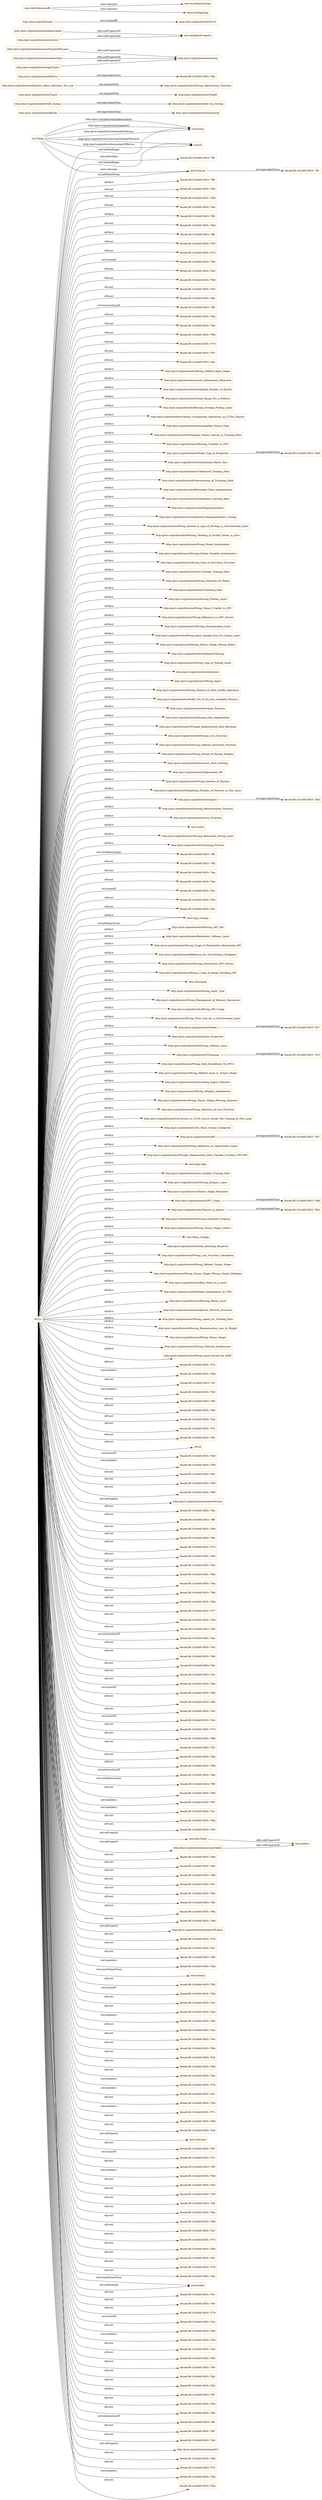 digraph ar2dtool_diagram { 
rankdir=LR;
size="1501"
node [shape = rectangle, color="orange"]; "http://purl.org/milto/onto/Wrong_Defined_Input_Shape" "http://purl.org/milto/onto/Layers_Dimensions_Mismatch" "http://purl.org/milto/onto/Suboptimal_Number_of_Epochs" "http://purl.org/milto/onto/Small_Range_For_a_Feature" "http://purl.org/milto/onto/Missing_Average_Pooling_Layer" "http://purl.org/milto/onto/Recall" "http://purl.org/milto/onto/Calling_Unsupported_Operations_on_CUDA_Tensors" "http://purl.org/milto/onto/Incompatible_Tensor_Type" "http://purl.org/milto/onto/Overlapping_Output_Classes_in_Training_Data" "http://purl.org/milto/onto/Missing_Transfer_to_GPU" "http://purl.org/milto/onto/Model_Type_&_Properties" "http://purl.org/milto/onto/Suboptimal_Batch_Size" "http://purl.org/milto/onto/Unbalanced_Training_Data" "http://purl.org/milto/onto/Preprocessing_of_Trainning_Data" "http://purl.org/milto/onto/Redundant_Data_Augmentation" "http://purl.org/milto/onto/Suboptimal_Learning_Rate" "http://purl.org/milto/onto/Hyperparameters" "http://purl.org/milto/onto/Suboptimal_Hyperparameters_Tuning" "http://purl.org/milto/onto/Wrong_Amount_&_type_of_Pooling_in_Convolutional_Layer" "http://purl.org/milto/onto/Missing_Masking_of_Invalid_Values_to_Zero" "http://purl.org/milto/onto/Wrong_Model_Initialization" "http://purl.org/milto/onto/Missing_Global_Variables_Initialisation" "http://purl.org/milto/onto#A/B_testing" "http://purl.org/milto/onto/Wrong_Type_of_Activetion_Function" "http://purl.org/milto/onto/Not_Enough_Training_Data" "http://purl.org/milto/onto/Wrong_Selection_Of_Model" "6bca61f8:191b6915855:-7fc7" "http://purl.org/milto/onto/Trainning_Data" "http://purl.org/milto/onto/Missing_Flatten_Layer" "http://purl.org/milto/onto/Wrong_Tensor_Tranfer_to_GPU" "http://purl.org/milto/onto/Wrong_Reference_to_GPU_Device" "http://purl.org/milto/onto/Missing_Normalization_Layer" "http://purl.org/milto/onto/Wrong_Input_Sample_Size_For_Linear_Layer" "6bca61f8:191b6915855:-7ff1" "http://purl.org/milto/onto/Wrong_Tensor_Shape_(Wrong_Index)" "http://purl.org/milto/onto/Validation/Testing" "http://purl.org/milto/onto/Wrong_Type_of_Pooling_Layer" "http://purl.org/milto/onto/Optimizer" "http://purl.org/milto/onto/Wrong_Input" "http://purl.org/milto/onto/Wrong_Position_of_Data_Shuffle_Operation" "http://purl.org/milto/onto/Model_Too_to_Fit_Into_Avaliable_Memory" "http://purl.org/milto/onto/Activation_Function" "http://purl.org/milto/onto/TypeA" "http://purl.org/milto/onto/Sensitivity" "http://purl.org/milto/onto/Missing_Data_Augmetation" "http://purl.org/milto/onto/Wrongly_Implemented_Data_Batching" "6bca61f8:191b6915855:-7fe7" "http://purl.org/milto/onto/Missing_Loss_Function" "http://purl.org/milto/onto/Missing_Softmax_Activation_Function" "http://purl.org/milto/onto/Wrong_format_of_Passed_Weights" "http://purl.org/milto/onto/Incorrect_State_Sharing" "http://purl.org/milto/onto/Deprecated_API" "http://purl.org/milto/onto/Wrong_Slection_of_Feature" "http://purl.org/milto/onto/Suboptimal_Number_of_Neurons_in_The_Layer" "http://purl.org/milto/onto/Layers" "http://purl.org/milto/onto/Missing_Reluactivation_Function" "http://purl.org/milto/onto/Wrong_Optimisation_Function" "6bca61f8:191b6915855:-7fc2" "http://purl.org/milto/onto/TypeB" "http://purl.org/milto/onto/Loss_Function" "onto:Layer" "http://purl.org/milto/onto/Missing_Redundant_Wrong_Layer" "http://purl.org/milto/onto/Trainning_Process" "onto:Neuron" "http://purl.org/milto/onto/Epsilon_Adam_Optmiser_Too_Low" "onto:Sign_Change" "http://purl.org/milto/onto/Missing_API_Call" "http://purl.org/milto/onto/Redundant_Softmax_Layer" "http://purl.org/milto/onto/Wrong_Usage_of_Placeholder_Restoration_API" "http://purl.org/milto/onto/Reference_for_Non-Exiting_Checkpoint" "http://purl.org/milto/onto/Missing_Destination_GPU_Devise" "http://purl.org/milto/onto/Wrong_Usage_of_Image_Decoding_API" "onto:Threshold" "http://purl.org/milto/onto/Wrong_Layer_Type" "http://purl.org/milto/onto/Wrong_Manegement_of_Memory_Resources" "http://purl.org/milto/onto/Wrong_API_Usage" "http://purl.org/milto/onto/Wrong_Filter_Size_for_a_Convolutional_Layer" "http://purl.org/milto/onto/Model" "6bca61f8:191b6915855:-7fb9" "http://purl.org/milto/onto/Layer_Properties" "http://purl.org/milto/onto/Missing_Softmax_Layer" "http://purl.org/milto/onto/Trainning" "http://purl.org/milto/onto/Wrong_Data_Parallelism_On_GPUs" "http://purl.org/milto/onto/Wrong_Defined_Input_&_Output_Shape" "http://purl.org/milto/onto/Discarding_Import_Features" "http://purl.org/milto/onto/Wrong_Weights_Initialization" "http://purl.org/milto/onto/Wrong_Tensor_Shape_(Missing_Squeeze)" "http://purl.org/milto/onto/Wrong_Selection_of_Loss_Function" "http://purl.org/milto/onto/Failure" "http://purl.org/milto/onto/Conversion_to_CUDA_Tensor_Inside_The_Training_&_Test_Loop" "http://purl.org/milto/onto/Too_Many_Output_Categories" "6bca61f8:191b6915855:-7fcb" "http://purl.org/milto/onto/API" "http://purl.org/milto/onto/Split-run_testing" "http://purl.org/milto/onto/Wrong_Reference_to_Operational_Graph" "http://purl.org/milto/onto/Wrongly_Implemented_Data_Transfer_Function_CPU-GPU" "onto:Sign-Sign" "http://purl.org/milto/onto/Low_Quallity_Training_Data" "http://purl.org/milto/onto/Missing_Dropout_Layer" "http://purl.org/milto/onto/Tensor_Shape_Mismatch" "6bca61f8:191b6915855:-7fdc" "http://purl.org/milto/onto/GPU_Usage" "http://purl.org/milto/onto/Tensors_&_Inputs" "http://purl.org/milto/onto/Missing_Argument_Scoping" "http://purl.org/milto/onto/Wrong_Tensor_Shape_(Other)" "6bca61f8:191b6915855:-7fd6" "onto:Value_Change" "http://purl.org/milto/onto/Data_Batching_Required" "http://purl.org/milto/onto/Wrong_Loss_Function_Calculation" "http://purl.org/milto/onto/Wrong_Defined_Output_Shape" "http://purl.org/milto/onto/Wrong_Tensor_Shape_(Wrong_Output_Padding)" "http://purl.org/milto/onto/Bias_Need_In_a_Layer" "http://purl.org/milto/onto/Multiple_Initialization_of_CNN" "http://purl.org/milto/onto/Missing_Dense_Layer" "6bca61f8:191b6915855:-7fb2" "http://purl.org/milto/onto/Suboptimal_Network_Structure" "http://purl.org/milto/onto/Wrong_Labels_for_Training_Data" "http://purl.org/milto/onto/Missing_Regularisation_Loss_&_Weight" "http://purl.org/milto/onto/Wrong_Tensor_Shape" "http://purl.org/milto/onto/Wrong_Network_Architecture" "http://purl.org/milto/onto/Wrong_input_Format_for_RNN" ; /*classes style*/
	"NULL" -> "6bca61f8:191b6915855:-7f7a" [ label = "rdf:rest" ];
	"NULL" -> "http://purl.org/milto/onto/Wrong_Filter_Size_for_a_Convolutional_Layer" [ label = "rdf:first" ];
	"NULL" -> "http://purl.org/milto/onto/Wrong_Tensor_Shape_(Missing_Squeeze)" [ label = "rdf:first" ];
	"NULL" -> "6bca61f8:191b6915855:-7f6d" [ label = "owl:members" ];
	"NULL" -> "6bca61f8:191b6915855:-7fcf" [ label = "rdf:rest" ];
	"NULL" -> "http://purl.org/milto/onto/Model_Type_&_Properties" [ label = "rdf:first" ];
	"NULL" -> "6bca61f8:191b6915855:-7f63" [ label = "owl:members" ];
	"NULL" -> "6bca61f8:191b6915855:-7f9f" [ label = "rdf:rest" ];
	"NULL" -> "6bca61f8:191b6915855:-7f65" [ label = "rdf:rest" ];
	"NULL" -> "6bca61f8:191b6915855:-7fa6" [ label = "rdf:rest" ];
	"NULL" -> "6bca61f8:191b6915855:-7f7e" [ label = "rdf:rest" ];
	"NULL" -> "6bca61f8:191b6915855:-7f81" [ label = "rdf:rest" ];
	"NULL" -> "http://purl.org/milto/onto/Wrong_Reference_to_GPU_Device" [ label = "rdf:first" ];
	"NULL" -> "http://purl.org/milto/onto/Missing_Destination_GPU_Devise" [ label = "rdf:first" ];
	"NULL" -> "http://purl.org/milto/onto/Wrong_Amount_&_type_of_Pooling_in_Convolutional_Layer" [ label = "rdf:first" ];
	"NULL" -> "rdf:nil" [ label = "rdf:rest" ];
	"NULL" -> "6bca61f8:191b6915855:-7fd5" [ label = "owl:unionOf" ];
	"NULL" -> "6bca61f8:191b6915855:-7f58" [ label = "owl:members" ];
	"NULL" -> "6bca61f8:191b6915855:-7fd1" [ label = "rdf:rest" ];
	"NULL" -> "http://purl.org/milto/onto/Wrong_Loss_Function_Calculation" [ label = "rdf:first" ];
	"NULL" -> "6bca61f8:191b6915855:-7fb0" [ label = "rdf:rest" ];
	"NULL" -> "6bca61f8:191b6915855:-7f69" [ label = "rdf:rest" ];
	"NULL" -> "http://purl.org/milto/onto/numberVersion" [ label = "owl:onProperty" ];
	"NULL" -> "http://purl.org/milto/onto/Wrong_Type_of_Pooling_Layer" [ label = "rdf:first" ];
	"NULL" -> "onto:Sign_Change" [ label = "rdf:first" ];
	"NULL" -> "6bca61f8:191b6915855:-7fbc" [ label = "rdf:rest" ];
	"NULL" -> "6bca61f8:191b6915855:-7ff6" [ label = "rdf:rest" ];
	"NULL" -> "6bca61f8:191b6915855:-7f94" [ label = "rdf:rest" ];
	"NULL" -> "http://purl.org/milto/onto/Wrong_Weights_Initialization" [ label = "rdf:first" ];
	"NULL" -> "6bca61f8:191b6915855:-7f8c" [ label = "rdf:rest" ];
	"NULL" -> "http://purl.org/milto/onto/Data_Batching_Required" [ label = "rdf:first" ];
	"NULL" -> "6bca61f8:191b6915855:-7f73" [ label = "rdf:rest" ];
	"NULL" -> "6bca61f8:191b6915855:-7fb4" [ label = "rdf:rest" ];
	"NULL" -> "onto:Value_Change" [ label = "rdf:first" ];
	"NULL" -> "http://purl.org/milto/onto/Redundant_Data_Augmentation" [ label = "rdf:first" ];
	"NULL" -> "6bca61f8:191b6915855:-7f52" [ label = "rdf:rest" ];
	"NULL" -> "6bca61f8:191b6915855:-7f6b" [ label = "rdf:rest" ];
	"NULL" -> "http://purl.org/milto/onto/Missing_Loss_Function" [ label = "rdf:first" ];
	"NULL" -> "http://purl.org/milto/onto/Wrong_Manegement_of_Memory_Resources" [ label = "rdf:first" ];
	"NULL" -> "http://purl.org/milto/onto/Model" [ label = "rdf:first" ];
	"NULL" -> "http://purl.org/milto/onto/Wrong_Defined_Input_Shape" [ label = "rdf:first" ];
	"NULL" -> "6bca61f8:191b6915855:-7f4a" [ label = "rdf:rest" ];
	"NULL" -> "http://purl.org/milto/onto/Tensors_&_Inputs" [ label = "rdf:first" ];
	"NULL" -> "6bca61f8:191b6915855:-7f9b" [ label = "rdf:rest" ];
	"NULL" -> "6bca61f8:191b6915855:-7fd9" [ label = "rdf:rest" ];
	"NULL" -> "6bca61f8:191b6915855:-7f77" [ label = "rdf:rest" ];
	"NULL" -> "6bca61f8:191b6915855:-7f56" [ label = "rdf:rest" ];
	"NULL" -> "http://purl.org/milto/onto/Wrong_Usage_of_Image_Decoding_API" [ label = "rdf:first" ];
	"NULL" -> "http://purl.org/milto/onto/Wrong_Input" [ label = "rdf:first" ];
	"NULL" -> "6bca61f8:191b6915855:-7f6f" [ label = "rdf:rest" ];
	"NULL" -> "http://purl.org/milto/onto/Missing_Average_Pooling_Layer" [ label = "rdf:first" ];
	"NULL" -> "http://purl.org/milto/onto/Missing_Normalization_Layer" [ label = "rdf:first" ];
	"NULL" -> "http://purl.org/milto/onto/Incompatible_Tensor_Type" [ label = "rdf:first" ];
	"NULL" -> "6bca61f8:191b6915855:-7fae" [ label = "owl:intersectionOf" ];
	"NULL" -> "6bca61f8:191b6915855:-7fe3" [ label = "rdf:rest" ];
	"NULL" -> "http://purl.org/milto/onto/Missing_Redundant_Wrong_Layer" [ label = "rdf:first" ];
	"NULL" -> "http://purl.org/milto/onto/Activation_Function" [ label = "rdf:first" ];
	"NULL" -> "http://purl.org/milto/onto/Overlapping_Output_Classes_in_Training_Data" [ label = "rdf:first" ];
	"NULL" -> "6bca61f8:191b6915855:-7f60" [ label = "rdf:rest" ];
	"NULL" -> "6bca61f8:191b6915855:-7fef" [ label = "rdf:rest" ];
	"NULL" -> "http://purl.org/milto/onto/Too_Many_Output_Categories" [ label = "rdf:first" ];
	"NULL" -> "6bca61f8:191b6915855:-7fce" [ label = "rdf:rest" ];
	"NULL" -> "http://purl.org/milto/onto/Incorrect_State_Sharing" [ label = "rdf:first" ];
	"NULL" -> "6bca61f8:191b6915855:-7fad" [ label = "rdf:rest" ];
	"NULL" -> "http://purl.org/milto/onto/Optimizer" [ label = "rdf:first" ];
	"NULL" -> "http://purl.org/milto/onto/Unbalanced_Training_Data" [ label = "rdf:first" ];
	"NULL" -> "6bca61f8:191b6915855:-7fb8" [ label = "owl:unionOf" ];
	"NULL" -> "http://purl.org/milto/onto/Wrong_API_Usage" [ label = "rdf:first" ];
	"NULL" -> "6bca61f8:191b6915855:-7f9e" [ label = "rdf:rest" ];
	"NULL" -> "6bca61f8:191b6915855:-7fa5" [ label = "rdf:rest" ];
	"NULL" -> "6bca61f8:191b6915855:-7fc6" [ label = "owl:unionOf" ];
	"NULL" -> "6bca61f8:191b6915855:-7f7d" [ label = "rdf:rest" ];
	"NULL" -> "http://purl.org/milto/onto/Wrong_Data_Parallelism_On_GPUs" [ label = "rdf:first" ];
	"NULL" -> "6bca61f8:191b6915855:-7f80" [ label = "rdf:rest" ];
	"NULL" -> "6bca61f8:191b6915855:-7f5c" [ label = "rdf:rest" ];
	"NULL" -> "http://purl.org/milto/onto/Multiple_Initialization_of_CNN" [ label = "rdf:first" ];
	"NULL" -> "6bca61f8:191b6915855:-7fd0" [ label = "rdf:rest" ];
	"NULL" -> "6bca61f8:191b6915855:-7f89" [ label = "rdf:rest" ];
	"NULL" -> "6bca61f8:191b6915855:-7fab" [ label = "owl:intersectionOf" ];
	"NULL" -> "http://purl.org/milto/onto/Hyperparameters" [ label = "rdf:first" ];
	"NULL" -> "6bca61f8:191b6915855:-7ff9" [ label = "owl:withRestrictions" ];
	"NULL" -> "6bca61f8:191b6915855:-7f68" [ label = "rdf:rest" ];
	"NULL" -> "xsd:string" [ label = "owl:onDataRange" ];
	"NULL" -> "6bca61f8:191b6915855:-7f97" [ label = "owl:members" ];
	"NULL" -> "onto:Sign_Change" [ label = "owl:allValuesFrom" ];
	"NULL" -> "6bca61f8:191b6915855:-7fa7" [ label = "owl:members" ];
	"NULL" -> "6bca61f8:191b6915855:-7fbb" [ label = "rdf:rest" ];
	"NULL" -> "http://purl.org/milto/onto/Missing_Masking_of_Invalid_Values_to_Zero" [ label = "rdf:first" ];
	"NULL" -> "http://purl.org/milto/onto/Layers_Dimensions_Mismatch" [ label = "rdf:first" ];
	"NULL" -> "6bca61f8:191b6915855:-7f93" [ label = "rdf:rest" ];
	"NULL" -> "onto:bleuValue" [ label = "owl:onProperty" ];
	"NULL" -> "6bca61f8:191b6915855:-7fd4" [ label = "rdf:rest" ];
	"NULL" -> "http://purl.org/milto/onto/Wrong_Defined_Output_Shape" [ label = "rdf:first" ];
	"NULL" -> "6bca61f8:191b6915855:-7fb3" [ label = "rdf:rest" ];
	"NULL" -> "6bca61f8:191b6915855:-7f8b" [ label = "rdf:rest" ];
	"NULL" -> "6bca61f8:191b6915855:-7f51" [ label = "rdf:rest" ];
	"NULL" -> "6bca61f8:191b6915855:-7f6a" [ label = "rdf:rest" ];
	"NULL" -> "http://purl.org/milto/onto/Conversion_to_CUDA_Tensor_Inside_The_Training_&_Test_Loop" [ label = "rdf:first" ];
	"NULL" -> "6bca61f8:191b6915855:-7fbf" [ label = "rdf:rest" ];
	"NULL" -> "http://purl.org/milto/onto/Wrong_Reference_to_Operational_Graph" [ label = "rdf:first" ];
	"NULL" -> "6bca61f8:191b6915855:-7f9a" [ label = "rdf:rest" ];
	"NULL" -> "http://purl.org/milto/onto/Wrong_Type_of_Activetion_Function" [ label = "rdf:first" ];
	"NULL" -> "http://purl.org/milto/onto/Wrong_Input_Sample_Size_For_Linear_Layer" [ label = "rdf:first" ];
	"NULL" -> "onto:Threshold" [ label = "rdf:first" ];
	"NULL" -> "6bca61f8:191b6915855:-7fd8" [ label = "rdf:rest" ];
	"NULL" -> "http://purl.org/milto/onto/numberOfLayers" [ label = "owl:onProperty" ];
	"NULL" -> "6bca61f8:191b6915855:-7f76" [ label = "rdf:rest" ];
	"NULL" -> "6bca61f8:191b6915855:-7fb7" [ label = "rdf:rest" ];
	"NULL" -> "6bca61f8:191b6915855:-7f8f" [ label = "rdf:rest" ];
	"NULL" -> "6bca61f8:191b6915855:-7f4d" [ label = "owl:members" ];
	"NULL" -> "owl:rational" [ label = "owl:someValuesFrom" ];
	"NULL" -> "6bca61f8:191b6915855:-7f92" [ label = "rdf:rest" ];
	"NULL" -> "6bca61f8:191b6915855:-7fdb" [ label = "owl:unionOf" ];
	"NULL" -> "http://purl.org/milto/onto/Loss_Function" [ label = "rdf:first" ];
	"NULL" -> "http://purl.org/milto/onto/Trainning_Process" [ label = "rdf:first" ];
	"NULL" -> "http://purl.org/milto/onto/Missing_Dropout_Layer" [ label = "rdf:first" ];
	"NULL" -> "http://purl.org/milto/onto/Missing_Dense_Layer" [ label = "rdf:first" ];
	"NULL" -> "http://purl.org/milto/onto/Missing_Global_Variables_Initialisation" [ label = "rdf:first" ];
	"NULL" -> "6bca61f8:191b6915855:-7fe2" [ label = "rdf:rest" ];
	"NULL" -> "http://purl.org/milto/onto/Redundant_Softmax_Layer" [ label = "rdf:first" ];
	"NULL" -> "6bca61f8:191b6915855:-7fa0" [ label = "rdf:rest" ];
	"NULL" -> "http://purl.org/milto/onto/Calling_Unsupported_Operations_on_CUDA_Tensors" [ label = "rdf:first" ];
	"NULL" -> "6bca61f8:191b6915855:-7f85" [ label = "owl:members" ];
	"NULL" -> "onto:Layer" [ label = "rdf:first" ];
	"NULL" -> "6bca61f8:191b6915855:-7fee" [ label = "rdf:rest" ];
	"NULL" -> "http://purl.org/milto/onto/Reference_for_Non-Exiting_Checkpoint" [ label = "rdf:first" ];
	"NULL" -> "onto:Neuron" [ label = "owl:allValuesFrom" ];
	"NULL" -> "6bca61f8:191b6915855:-7fcd" [ label = "rdf:rest" ];
	"NULL" -> "http://purl.org/milto/onto/Trainning_Data" [ label = "rdf:first" ];
	"NULL" -> "http://purl.org/milto/onto/Layers" [ label = "rdf:first" ];
	"NULL" -> "http://purl.org/milto/onto/Suboptimal_Number_of_Neurons_in_The_Layer" [ label = "rdf:first" ];
	"NULL" -> "6bca61f8:191b6915855:-7f84" [ label = "rdf:rest" ];
	"NULL" -> "6bca61f8:191b6915855:-7fc5" [ label = "rdf:rest" ];
	"NULL" -> "http://purl.org/milto/onto/Layer_Properties" [ label = "rdf:first" ];
	"NULL" -> "6bca61f8:191b6915855:-7f9d" [ label = "rdf:rest" ];
	"NULL" -> "http://purl.org/milto/onto/Suboptimal_Number_of_Epochs" [ label = "rdf:first" ];
	"NULL" -> "6bca61f8:191b6915855:-7fa4" [ label = "rdf:rest" ];
	"NULL" -> "6bca61f8:191b6915855:-7f7b" [ label = "owl:members" ];
	"NULL" -> "6bca61f8:191b6915855:-7fa1" [ label = "owl:members" ];
	"NULL" -> "6bca61f8:191b6915855:-7f5b" [ label = "rdf:rest" ];
	"NULL" -> "http://purl.org/milto/onto/API" [ label = "rdf:first" ];
	"NULL" -> "http://purl.org/milto/onto/Wrong_Network_Architecture" [ label = "rdf:first" ];
	"NULL" -> "6bca61f8:191b6915855:-7f71" [ label = "owl:members" ];
	"NULL" -> "6bca61f8:191b6915855:-7f88" [ label = "rdf:rest" ];
	"NULL" -> "http://purl.org/milto/onto/Missing_Transfer_to_GPU" [ label = "rdf:first" ];
	"NULL" -> "6bca61f8:191b6915855:-7fc9" [ label = "rdf:rest" ];
	"NULL" -> "onto:subsume" [ label = "owl:onProperty" ];
	"NULL" -> "http://purl.org/milto/onto/Wrong_format_of_Passed_Weights" [ label = "rdf:first" ];
	"NULL" -> "http://purl.org/milto/onto/Wrong_Model_Initialization" [ label = "rdf:first" ];
	"NULL" -> "6bca61f8:191b6915855:-7f67" [ label = "rdf:rest" ];
	"NULL" -> "http://purl.org/milto/onto/Wrong_input_Format_for_RNN" [ label = "rdf:first" ];
	"NULL" -> "http://purl.org/milto/onto/Wrong_Tensor_Shape_(Other)" [ label = "rdf:first" ];
	"NULL" -> "6bca61f8:191b6915855:-7fc1" [ label = "owl:unionOf" ];
	"NULL" -> "6bca61f8:191b6915855:-7f5f" [ label = "rdf:rest" ];
	"NULL" -> "6bca61f8:191b6915855:-7f8d" [ label = "owl:members" ];
	"NULL" -> "http://purl.org/milto/onto/Suboptimal_Learning_Rate" [ label = "rdf:first" ];
	"NULL" -> "6bca61f8:191b6915855:-7fd3" [ label = "rdf:rest" ];
	"NULL" -> "http://purl.org/milto/onto/Deprecated_API" [ label = "rdf:first" ];
	"NULL" -> "6bca61f8:191b6915855:-7f50" [ label = "rdf:rest" ];
	"NULL" -> "6bca61f8:191b6915855:-7fdf" [ label = "rdf:rest" ];
	"NULL" -> "6bca61f8:191b6915855:-7fbe" [ label = "rdf:rest" ];
	"NULL" -> "http://purl.org/milto/onto/Wrongly_Implemented_Data_Transfer_Function_CPU-GPU" [ label = "rdf:first" ];
	"NULL" -> "xsd:int" [ label = "owl:onDataRange" ];
	"NULL" -> "6bca61f8:191b6915855:-7f96" [ label = "rdf:rest" ];
	"NULL" -> "6bca61f8:191b6915855:-7fd7" [ label = "rdf:rest" ];
	"NULL" -> "http://purl.org/milto/onto/Low_Quallity_Training_Data" [ label = "rdf:first" ];
	"NULL" -> "6bca61f8:191b6915855:-7f75" [ label = "rdf:rest" ];
	"NULL" -> "6bca61f8:191b6915855:-7fb6" [ label = "rdf:rest" ];
	"NULL" -> "6bca61f8:191b6915855:-7f91" [ label = "rdf:rest" ];
	"NULL" -> "6bca61f8:191b6915855:-7f70" [ label = "rdf:rest" ];
	"NULL" -> "http://purl.org/milto/onto/Suboptimal_Batch_Size" [ label = "rdf:first" ];
	"NULL" -> "6bca61f8:191b6915855:-7f4c" [ label = "rdf:rest" ];
	"NULL" -> "http://purl.org/milto/onto/Wrong_Selection_Of_Model" [ label = "rdf:first" ];
	"NULL" -> "xsd:double" [ label = "owl:someValuesFrom" ];
	"NULL" -> "6bca61f8:191b6915855:-7fe1" [ label = "rdf:rest" ];
	"NULL" -> "http://purl.org/milto/onto/Wrong_Usage_of_Placeholder_Restoration_API" [ label = "rdf:first" ];
	"NULL" -> "6bca61f8:191b6915855:-7fc0" [ label = "rdf:rest" ];
	"NULL" -> "http://purl.org/milto/onto/GPU_Usage" [ label = "rdf:first" ];
	"NULL" -> "6bca61f8:191b6915855:-7f79" [ label = "rdf:rest" ];
	"NULL" -> "6bca61f8:191b6915855:-7fca" [ label = "owl:unionOf" ];
	"NULL" -> "6bca61f8:191b6915855:-7fed" [ label = "rdf:rest" ];
	"NULL" -> "6bca61f8:191b6915855:-7f54" [ label = "owl:members" ];
	"NULL" -> "6bca61f8:191b6915855:-7fe5" [ label = "rdf:rest" ];
	"NULL" -> "http://purl.org/milto/onto/Small_Range_For_a_Feature" [ label = "rdf:first" ];
	"NULL" -> "6bca61f8:191b6915855:-7f83" [ label = "rdf:rest" ];
	"NULL" -> "http://purl.org/milto/onto/Missing_Data_Augmetation" [ label = "rdf:first" ];
	"NULL" -> "http://purl.org/milto/onto/Wrong_Position_of_Data_Shuffle_Operation" [ label = "rdf:first" ];
	"NULL" -> "6bca61f8:191b6915855:-7f9c" [ label = "rdf:rest" ];
	"NULL" -> "6bca61f8:191b6915855:-7fa3" [ label = "rdf:rest" ];
	"NULL" -> "6bca61f8:191b6915855:-7f62" [ label = "rdf:rest" ];
	"NULL" -> "6bca61f8:191b6915855:-7ff7" [ label = "rdf:first" ];
	"NULL" -> "http://purl.org/milto/onto/Missing_Regularisation_Loss_&_Weight" [ label = "rdf:first" ];
	"NULL" -> "http://purl.org/milto/onto/Not_Enough_Training_Data" [ label = "rdf:first" ];
	"NULL" -> "6bca61f8:191b6915855:-7f5a" [ label = "rdf:rest" ];
	"NULL" -> "http://purl.org/milto/onto/Validation/Testing" [ label = "rdf:first" ];
	"NULL" -> "http://purl.org/milto/onto/Bias_Need_In_a_Layer" [ label = "rdf:first" ];
	"NULL" -> "http://purl.org/milto/onto/accuracyValue" [ label = "owl:onProperty" ];
	"NULL" -> "http://purl.org/milto/onto/Trainning" [ label = "rdf:first" ];
	"NULL" -> "6bca61f8:191b6915855:-7f8a" [ label = "rdf:rest" ];
	"NULL" -> "6bca61f8:191b6915855:-7ffa" [ label = "owl:intersectionOf" ];
	"NULL" -> "6bca61f8:191b6915855:-7f87" [ label = "rdf:rest" ];
	"NULL" -> "http://purl.org/milto/onto/Discarding_Import_Features" [ label = "rdf:first" ];
	"NULL" -> "6bca61f8:191b6915855:-7fc8" [ label = "rdf:rest" ];
	"NULL" -> "http://purl.org/milto/onto/nameSO" [ label = "owl:onProperty" ];
	"NULL" -> "xsd:double" [ label = "owl:onDatatype" ];
	"NULL" -> "http://purl.org/milto/onto/Preprocessing_of_Trainning_Data" [ label = "rdf:first" ];
	"NULL" -> "6bca61f8:191b6915855:-7f66" [ label = "rdf:rest" ];
	"NULL" -> "6bca61f8:191b6915855:-7f7f" [ label = "rdf:rest" ];
	"NULL" -> "6bca61f8:191b6915855:-7f5d" [ label = "owl:members" ];
	"NULL" -> "http://purl.org/milto/onto/Wrong_Slection_of_Feature" [ label = "rdf:first" ];
	"NULL" -> "6bca61f8:191b6915855:-7fda" [ label = "rdf:rest" ];
	"NULL" -> "6bca61f8:191b6915855:-7ff8" [ label = "rdf:first" ];
	"NULL" -> "http://purl.org/milto/onto/Wrongly_Implemented_Data_Batching" [ label = "rdf:first" ];
	"NULL" -> "http://purl.org/milto/onto/Missing_Reluactivation_Function" [ label = "rdf:first" ];
	"NULL" -> "6bca61f8:191b6915855:-7fd2" [ label = "rdf:rest" ];
	"NULL" -> "http://purl.org/milto/onto/Tensor_Shape_Mismatch" [ label = "rdf:first" ];
	"NULL" -> "http://purl.org/milto/onto/Missing_Softmax_Activation_Function" [ label = "rdf:first" ];
	"NULL" -> "http://purl.org/milto/onto/Wrong_Labels_for_Training_Data" [ label = "rdf:first" ];
	"NULL" -> "6bca61f8:191b6915855:-7f49" [ label = "rdf:rest" ];
	"NULL" -> "6bca61f8:191b6915855:-7fde" [ label = "rdf:rest" ];
	"NULL" -> "6bca61f8:191b6915855:-7ff4" [ label = "rdf:first" ];
	"NULL" -> "http://purl.org/milto/onto/Model_Too_to_Fit_Into_Avaliable_Memory" [ label = "rdf:first" ];
	"NULL" -> "6bca61f8:191b6915855:-7fbd" [ label = "rdf:rest" ];
	"NULL" -> "6bca61f8:191b6915855:-7ffb" [ label = "rdf:first" ];
	"NULL" -> "http://purl.org/milto/onto/Missing_Softmax_Layer" [ label = "rdf:first" ];
	"NULL" -> "6bca61f8:191b6915855:-7f95" [ label = "rdf:rest" ];
	"NULL" -> "6bca61f8:191b6915855:-7f74" [ label = "rdf:rest" ];
	"NULL" -> "http://purl.org/milto/onto/Wrong_Layer_Type" [ label = "rdf:first" ];
	"NULL" -> "6bca61f8:191b6915855:-7fe6" [ label = "owl:unionOf" ];
	"NULL" -> "6bca61f8:191b6915855:-7fb5" [ label = "rdf:rest" ];
	"NULL" -> "http://purl.org/milto/onto/Wrong_Tensor_Shape_(Wrong_Index)" [ label = "rdf:first" ];
	"NULL" -> "6bca61f8:191b6915855:-7f90" [ label = "rdf:rest" ];
	"NULL" -> "6bca61f8:191b6915855:-7f53" [ label = "rdf:rest" ];
	"NULL" -> "6bca61f8:191b6915855:-7f6c" [ label = "rdf:rest" ];
	"NULL" -> "http://purl.org/milto/onto/Suboptimal_Network_Structure" [ label = "rdf:first" ];
	"NULL" -> "6bca61f8:191b6915855:-7ff0" [ label = "owl:intersectionOf" ];
	"NULL" -> "http://purl.org/milto/onto/Wrong_Tensor_Shape" [ label = "rdf:first" ];
	"NULL" -> "http://purl.org/milto/onto/Wrong_Selection_of_Loss_Function" [ label = "rdf:first" ];
	"NULL" -> "6bca61f8:191b6915855:-7f4b" [ label = "rdf:rest" ];
	"NULL" -> "6bca61f8:191b6915855:-7fe0" [ label = "rdf:rest" ];
	"NULL" -> "6bca61f8:191b6915855:-7f99" [ label = "rdf:rest" ];
	"NULL" -> "http://purl.org/milto/onto/Missing_Argument_Scoping" [ label = "rdf:first" ];
	"NULL" -> "onto:Sign-Sign" [ label = "rdf:first" ];
	"NULL" -> "6bca61f8:191b6915855:-7f78" [ label = "rdf:rest" ];
	"NULL" -> "http://purl.org/milto/onto/Missing_API_Call" [ label = "rdf:first" ];
	"NULL" -> "http://purl.org/milto/onto/Wrong_Defined_Input_&_Output_Shape" [ label = "rdf:first" ];
	"NULL" -> "http://purl.org/milto/onto/Suboptimal_Hyperparameters_Tuning" [ label = "rdf:first" ];
	"NULL" -> "6bca61f8:191b6915855:-7f57" [ label = "rdf:rest" ];
	"NULL" -> "6bca61f8:191b6915855:-7fec" [ label = "rdf:rest" ];
	"NULL" -> "6bca61f8:191b6915855:-7ff5" [ label = "owl:withRestrictions" ];
	"NULL" -> "6bca61f8:191b6915855:-7f4f" [ label = "rdf:rest" ];
	"NULL" -> "http://purl.org/milto/onto/Wrong_Tensor_Shape_(Wrong_Output_Padding)" [ label = "rdf:first" ];
	"NULL" -> "6bca61f8:191b6915855:-7faa" [ label = "rdf:rest" ];
	"NULL" -> "6bca61f8:191b6915855:-7fe4" [ label = "rdf:rest" ];
	"NULL" -> "6bca61f8:191b6915855:-7fb1" [ label = "owl:unionOf" ];
	"NULL" -> "6bca61f8:191b6915855:-7f82" [ label = "rdf:rest" ];
	"NULL" -> "http://purl.org/milto/onto/Wrong_Tensor_Tranfer_to_GPU" [ label = "rdf:first" ];
	"NULL" -> "6bca61f8:191b6915855:-7f61" [ label = "rdf:rest" ];
	"NULL" -> "http://purl.org/milto/onto/Missing_Flatten_Layer" [ label = "rdf:first" ];
	"http://purl.org/milto/onto/Model_Type_&_Properties" -> "6bca61f8:191b6915855:-7fb9" [ label = "owl:equivalentClass" ];
	"http://purl.org/milto/onto/Epsilon_Adam_Optmiser_Too_Low" -> "http://purl.org/milto/onto/Wrong_Optimisation_Function" [ label = "owl:disjointWith" ];
	"http://purl.org/milto/onto/Trainning" -> "6bca61f8:191b6915855:-7fc2" [ label = "owl:equivalentClass" ];
	"http://purl.org/milto/onto/neuronsNumberPerLayer" -> "http://purl.org/milto/onto/setting" [ label = "rdfs:subPropertyOf" ];
	"http://purl.org/milto/onto/TypeA" -> "http://purl.org/milto/onto/TypeB" [ label = "owl:disjointWith" ];
	"http://purl.org/milto/onto/Tensors_&_Inputs" -> "6bca61f8:191b6915855:-7fb2" [ label = "owl:equivalentClass" ];
	"http://purl.org/milto/onto/accuracyValue" -> "onto:metric" [ label = "rdfs:subPropertyOf" ];
	"http://purl.org/milto/onto/API" -> "6bca61f8:191b6915855:-7fe7" [ label = "owl:equivalentClass" ];
	"http://purl.org/milto/onto/Model" -> "6bca61f8:191b6915855:-7fc7" [ label = "owl:equivalentClass" ];
	"http://purl.org/milto/onto/isDeprecated" -> "owl:topObjectProperty" [ label = "rdfs:subPropertyOf" ];
	"http://purl.org/milto/onto#A/B_testing" -> "http://purl.org/milto/onto/Split-run_testing" [ label = "owl:equivalentClass" ];
	"http://purl.org/milto/onto/activationValue" -> "http://purl.org/milto/onto/setting" [ label = "rdfs:subPropertyOf" ];
	"http://purl.org/milto/onto/GPU_Usage" -> "6bca61f8:191b6915855:-7fd6" [ label = "owl:equivalentClass" ];
	"http://purl.org/milto/onto/Recall" -> "http://purl.org/milto/onto/Sensitivity" [ label = "owl:equivalentClass" ];
	"http://purl.org/milto/onto" -> "http://purl.org/milto/onto/6.0.0" [ label = "owl:versionIRI" ];
	"onto:Neuron" -> "6bca61f8:191b6915855:-7ff1" [ label = "owl:equivalentClass" ];
	"http://purl.org/milto/onto/gpuTypes" -> "http://purl.org/milto/onto/setting" [ label = "rdfs:subPropertyOf" ];
	"onto:testSubsumesBy" -> "onto:testeSignChange" [ label = "onto:subsume" ];
	"onto:testSubsumesBy" -> "onto:testSignSign" [ label = "onto:subsume" ];
	"http://purl.org/milto/onto/isActive" -> "owl:topObjectProperty" [ label = "rdfs:subPropertyOf" ];
	"onto:bleuValue" -> "onto:metric" [ label = "rdfs:subPropertyOf" ];
	"http://purl.org/milto/onto/Layers" -> "6bca61f8:191b6915855:-7fcb" [ label = "owl:equivalentClass" ];
	"http://purl.org/milto/onto/Failure" -> "6bca61f8:191b6915855:-7fdc" [ label = "owl:equivalentClass" ];
	"owl:Thing" -> "xsd:string" [ label = "http://purl.org/milto/onto/nameSO" ];
	"owl:Thing" -> "6bca61f8:191b6915855:-7ffc" [ label = "onto:bleuValue" ];
	"owl:Thing" -> "xsd:int" [ label = "http://purl.org/milto/onto/neuronsNumberPerLayer" ];
	"owl:Thing" -> "xsd:string" [ label = "http://purl.org/milto/onto/numberVersion" ];
	"owl:Thing" -> "xsd:int" [ label = "http://purl.org/milto/onto/numberOfDevice" ];
	"owl:Thing" -> "xsd:string" [ label = "http://purl.org/milto/onto/abbreviation" ];
	"owl:Thing" -> "onto:Neuron" [ label = "onto:subsume" ];

}
